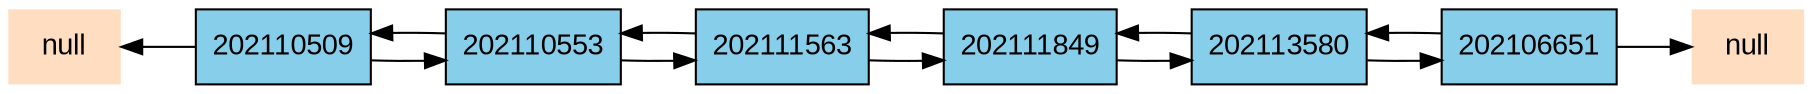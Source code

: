digraph lista{
rankdir=LR;
node[shape = record, style="filled", fillcolor="#FFDDC1", fontname="Arial"];
nodonull1[label="null", shape=plaintext];
nodonull2[label="null", shape=plaintext];
nodonull1->nodo0 [dir=back];
nodo0[label="202110509", style="filled", fillcolor="#87CEEB"];
nodo1[label="202110553", style="filled", fillcolor="#87CEEB"];
nodo2[label="202111563", style="filled", fillcolor="#87CEEB"];
nodo3[label="202111849", style="filled", fillcolor="#87CEEB"];
nodo4[label="202113580", style="filled", fillcolor="#87CEEB"];
nodo5[label="202106651", style="filled", fillcolor="#87CEEB"];
nodo0->nodo1;
nodo1->nodo0;
nodo1->nodo2;
nodo2->nodo1;
nodo2->nodo3;
nodo3->nodo2;
nodo3->nodo4;
nodo4->nodo3;
nodo4->nodo5;
nodo5->nodo4;
nodo5->nodonull2;
}